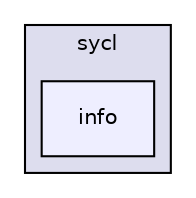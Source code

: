 digraph "include/CL/sycl/info" {
  bgcolor=transparent;
  compound=true
  node [ fontsize="10", fontname="Helvetica"];
  edge [ labelfontsize="10", labelfontname="Helvetica"];
  subgraph clusterdir_4bef967d9c7eaa2325e916f612585166 {
    graph [ bgcolor="#ddddee", pencolor="black", label="sycl" fontname="Helvetica", fontsize="10", URL="dir_4bef967d9c7eaa2325e916f612585166.html"]
  dir_86966ef4d514093522051381159988b8 [shape=box, label="info", style="filled", fillcolor="#eeeeff", pencolor="black", URL="dir_86966ef4d514093522051381159988b8.html"];
  }
}
